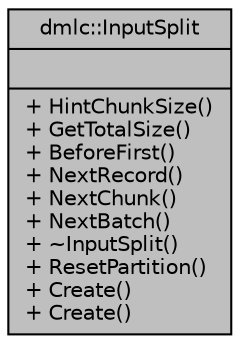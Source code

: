 digraph "dmlc::InputSplit"
{
 // LATEX_PDF_SIZE
  edge [fontname="Helvetica",fontsize="10",labelfontname="Helvetica",labelfontsize="10"];
  node [fontname="Helvetica",fontsize="10",shape=record];
  Node1 [label="{dmlc::InputSplit\n||+ HintChunkSize()\l+ GetTotalSize()\l+ BeforeFirst()\l+ NextRecord()\l+ NextChunk()\l+ NextBatch()\l+ ~InputSplit()\l+ ResetPartition()\l+ Create()\l+ Create()\l}",height=0.2,width=0.4,color="black", fillcolor="grey75", style="filled", fontcolor="black",tooltip="input split creates that allows reading of records from split of data, independent part that covers a..."];
}

